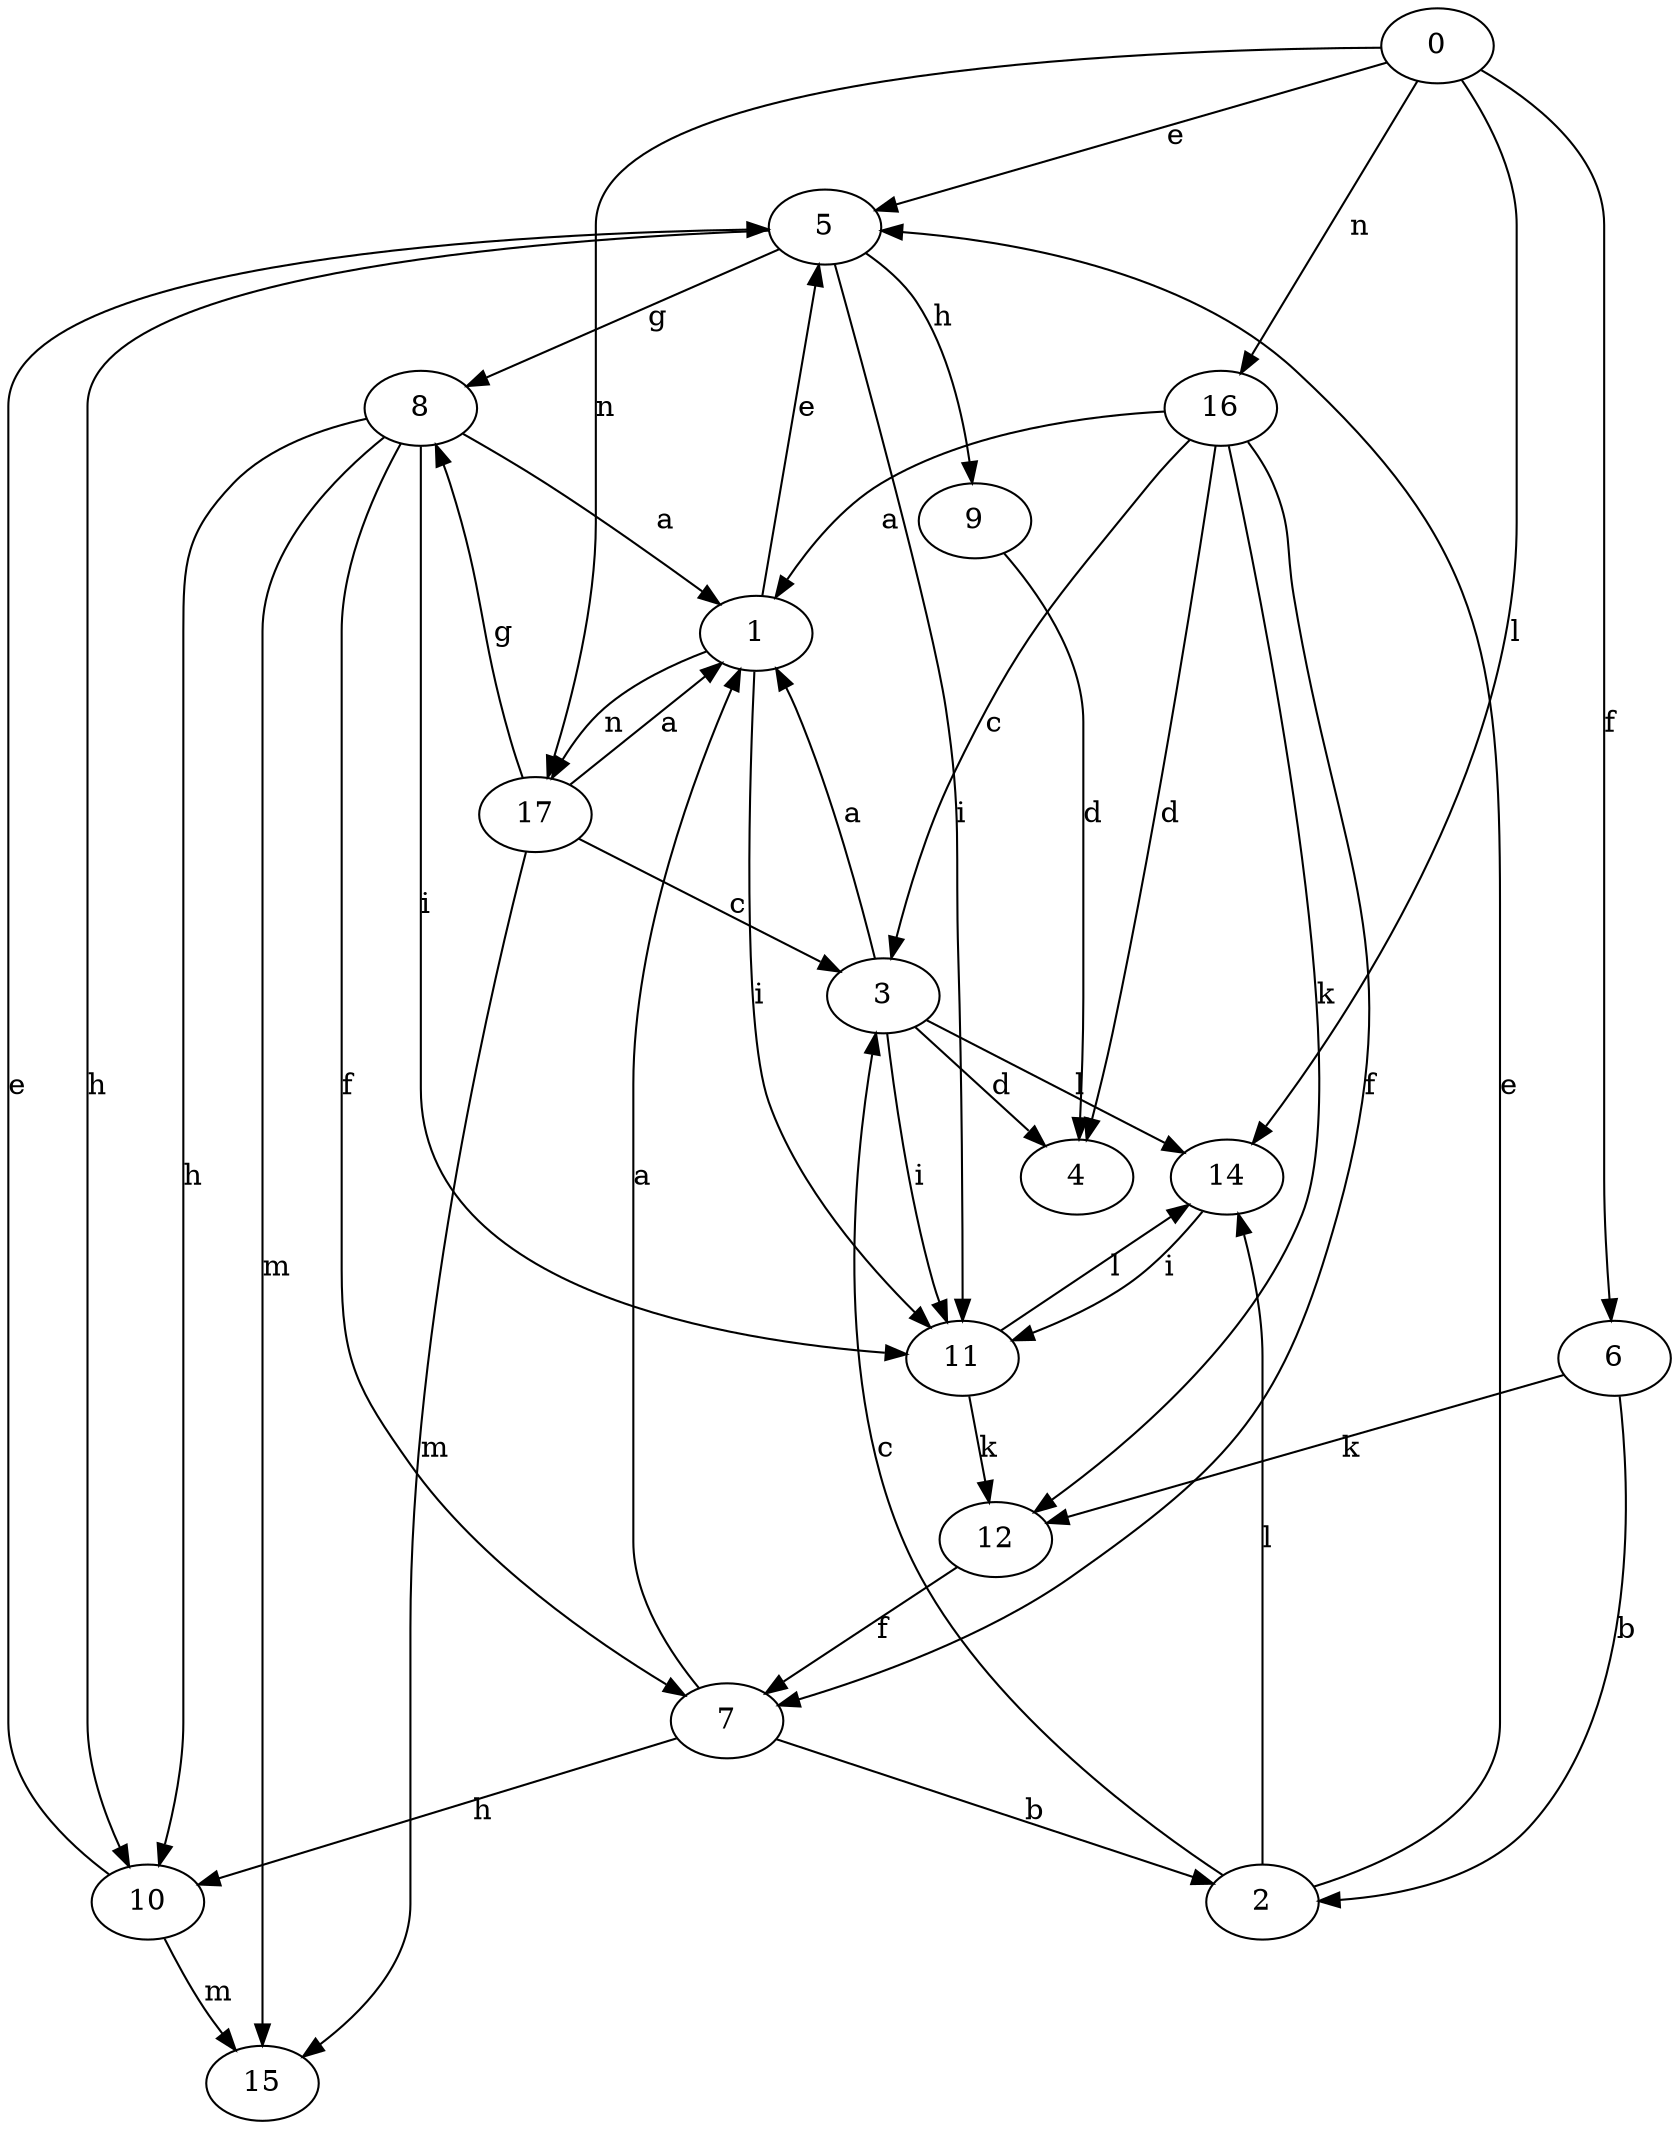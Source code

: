 strict digraph  {
0;
1;
2;
3;
4;
5;
6;
7;
8;
9;
10;
11;
12;
14;
15;
16;
17;
0 -> 5  [label=e];
0 -> 6  [label=f];
0 -> 14  [label=l];
0 -> 16  [label=n];
0 -> 17  [label=n];
1 -> 5  [label=e];
1 -> 11  [label=i];
1 -> 17  [label=n];
2 -> 3  [label=c];
2 -> 5  [label=e];
2 -> 14  [label=l];
3 -> 1  [label=a];
3 -> 4  [label=d];
3 -> 11  [label=i];
3 -> 14  [label=l];
5 -> 8  [label=g];
5 -> 9  [label=h];
5 -> 10  [label=h];
5 -> 11  [label=i];
6 -> 2  [label=b];
6 -> 12  [label=k];
7 -> 1  [label=a];
7 -> 2  [label=b];
7 -> 10  [label=h];
8 -> 1  [label=a];
8 -> 7  [label=f];
8 -> 10  [label=h];
8 -> 11  [label=i];
8 -> 15  [label=m];
9 -> 4  [label=d];
10 -> 5  [label=e];
10 -> 15  [label=m];
11 -> 12  [label=k];
11 -> 14  [label=l];
12 -> 7  [label=f];
14 -> 11  [label=i];
16 -> 1  [label=a];
16 -> 3  [label=c];
16 -> 4  [label=d];
16 -> 7  [label=f];
16 -> 12  [label=k];
17 -> 1  [label=a];
17 -> 3  [label=c];
17 -> 8  [label=g];
17 -> 15  [label=m];
}
